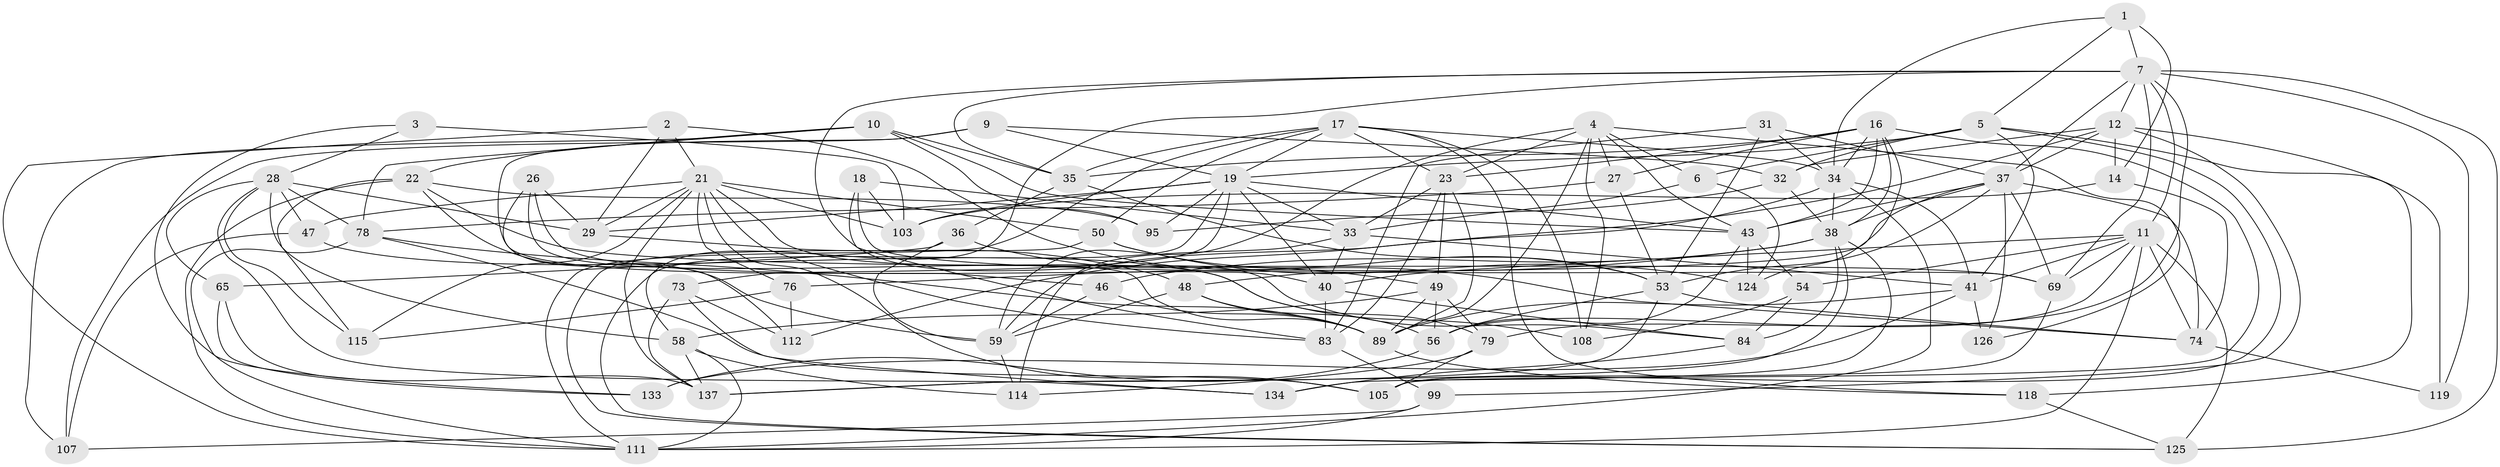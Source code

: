 // original degree distribution, {4: 1.0}
// Generated by graph-tools (version 1.1) at 2025/16/03/09/25 04:16:15]
// undirected, 72 vertices, 206 edges
graph export_dot {
graph [start="1"]
  node [color=gray90,style=filled];
  1;
  2;
  3;
  4 [super="+127+62"];
  5 [super="+141+15"];
  6;
  7 [super="+8"];
  9;
  10 [super="+87"];
  11 [super="+13+20"];
  12 [super="+39"];
  14;
  16 [super="+91+24"];
  17 [super="+82"];
  18;
  19 [super="+45+80"];
  21 [super="+57+30"];
  22 [super="+68"];
  23 [super="+71+117"];
  26;
  27;
  28 [super="+61+42"];
  29 [super="+60"];
  31;
  32 [super="+131"];
  33 [super="+77+136"];
  34 [super="+104+102"];
  35 [super="+75"];
  36;
  37 [super="+44+110"];
  38 [super="+129+52"];
  40 [super="+55"];
  41 [super="+98+64"];
  43 [super="+67+100"];
  46;
  47;
  48 [super="+66"];
  49 [super="+135"];
  50 [super="+113"];
  53 [super="+106+140"];
  54;
  56 [super="+86"];
  58 [super="+72"];
  59 [super="+85+94"];
  65;
  69 [super="+101"];
  73;
  74 [super="+92"];
  76;
  78 [super="+96"];
  79 [super="+93"];
  83 [super="+109"];
  84 [super="+132"];
  89 [super="+97+130"];
  95;
  99;
  103 [super="+139"];
  105 [super="+122"];
  107;
  108;
  111 [super="+121+142"];
  112;
  114;
  115;
  118;
  119;
  124;
  125 [super="+128"];
  126;
  133;
  134;
  137 [super="+144"];
  1 -- 34;
  1 -- 14;
  1 -- 7;
  1 -- 5;
  2 -- 29;
  2 -- 111;
  2 -- 74;
  2 -- 21;
  3 -- 103 [weight=2];
  3 -- 133;
  3 -- 28;
  4 -- 6;
  4 -- 108;
  4 -- 126;
  4 -- 23;
  4 -- 89;
  4 -- 27;
  4 -- 59;
  4 -- 43;
  5 -- 105;
  5 -- 32 [weight=2];
  5 -- 6;
  5 -- 19;
  5 -- 118;
  5 -- 41;
  6 -- 124;
  6 -- 33;
  7 -- 125;
  7 -- 79 [weight=2];
  7 -- 35;
  7 -- 69;
  7 -- 12;
  7 -- 84;
  7 -- 119;
  7 -- 58;
  7 -- 37;
  7 -- 11;
  9 -- 46;
  9 -- 107;
  9 -- 32;
  9 -- 19;
  10 -- 78;
  10 -- 35;
  10 -- 107;
  10 -- 95;
  10 -- 22;
  10 -- 43;
  11 -- 69;
  11 -- 111;
  11 -- 56;
  11 -- 125 [weight=2];
  11 -- 40;
  11 -- 54;
  11 -- 41;
  11 -- 74;
  12 -- 14;
  12 -- 119 [weight=2];
  12 -- 32;
  12 -- 112;
  12 -- 99;
  12 -- 37;
  14 -- 74;
  14 -- 103;
  16 -- 27;
  16 -- 35;
  16 -- 124;
  16 -- 34;
  16 -- 43;
  16 -- 23;
  16 -- 105;
  16 -- 38;
  17 -- 23;
  17 -- 50;
  17 -- 19;
  17 -- 34;
  17 -- 35;
  17 -- 118;
  17 -- 108;
  17 -- 111;
  18 -- 69;
  18 -- 83;
  18 -- 103;
  18 -- 33;
  19 -- 125;
  19 -- 103;
  19 -- 73;
  19 -- 95;
  19 -- 33 [weight=2];
  19 -- 40;
  19 -- 29;
  19 -- 43;
  21 -- 50 [weight=2];
  21 -- 83;
  21 -- 115;
  21 -- 137;
  21 -- 47;
  21 -- 76;
  21 -- 29;
  21 -- 79;
  21 -- 105;
  21 -- 103;
  22 -- 95;
  22 -- 111;
  22 -- 69;
  22 -- 115;
  22 -- 59;
  23 -- 89 [weight=2];
  23 -- 83;
  23 -- 49;
  23 -- 33;
  26 -- 40;
  26 -- 89;
  26 -- 29;
  26 -- 112;
  27 -- 78;
  27 -- 53;
  28 -- 58;
  28 -- 134;
  28 -- 115;
  28 -- 78;
  28 -- 47;
  28 -- 65;
  28 -- 29;
  29 -- 48;
  31 -- 83;
  31 -- 34;
  31 -- 37;
  31 -- 53;
  32 -- 95;
  32 -- 38;
  33 -- 40;
  33 -- 114;
  33 -- 41;
  34 -- 111;
  34 -- 38;
  34 -- 41;
  34 -- 59;
  35 -- 36;
  35 -- 53;
  36 -- 49;
  36 -- 65;
  36 -- 59;
  37 -- 74;
  37 -- 48;
  37 -- 69;
  37 -- 53;
  37 -- 126;
  37 -- 43;
  37 -- 38;
  38 -- 76;
  38 -- 134;
  38 -- 84 [weight=2];
  38 -- 137;
  38 -- 46;
  40 -- 83;
  40 -- 84;
  41 -- 133;
  41 -- 126 [weight=2];
  41 -- 89;
  43 -- 56;
  43 -- 124;
  43 -- 54;
  46 -- 59;
  46 -- 89;
  47 -- 107;
  47 -- 108;
  48 -- 59 [weight=2];
  48 -- 56;
  48 -- 89;
  49 -- 58;
  49 -- 79;
  49 -- 89;
  49 -- 56;
  50 -- 125;
  50 -- 124;
  50 -- 53;
  53 -- 74;
  53 -- 137;
  53 -- 56;
  54 -- 108;
  54 -- 84;
  56 -- 133;
  58 -- 114;
  58 -- 111;
  58 -- 137;
  59 -- 114;
  65 -- 137;
  65 -- 133;
  69 -- 105;
  73 -- 112;
  73 -- 134;
  73 -- 137;
  74 -- 119;
  76 -- 112;
  76 -- 115;
  78 -- 105;
  78 -- 111;
  78 -- 89;
  79 -- 114;
  79 -- 105;
  83 -- 99;
  84 -- 134;
  89 -- 118;
  99 -- 107;
  99 -- 111;
  118 -- 125;
}
